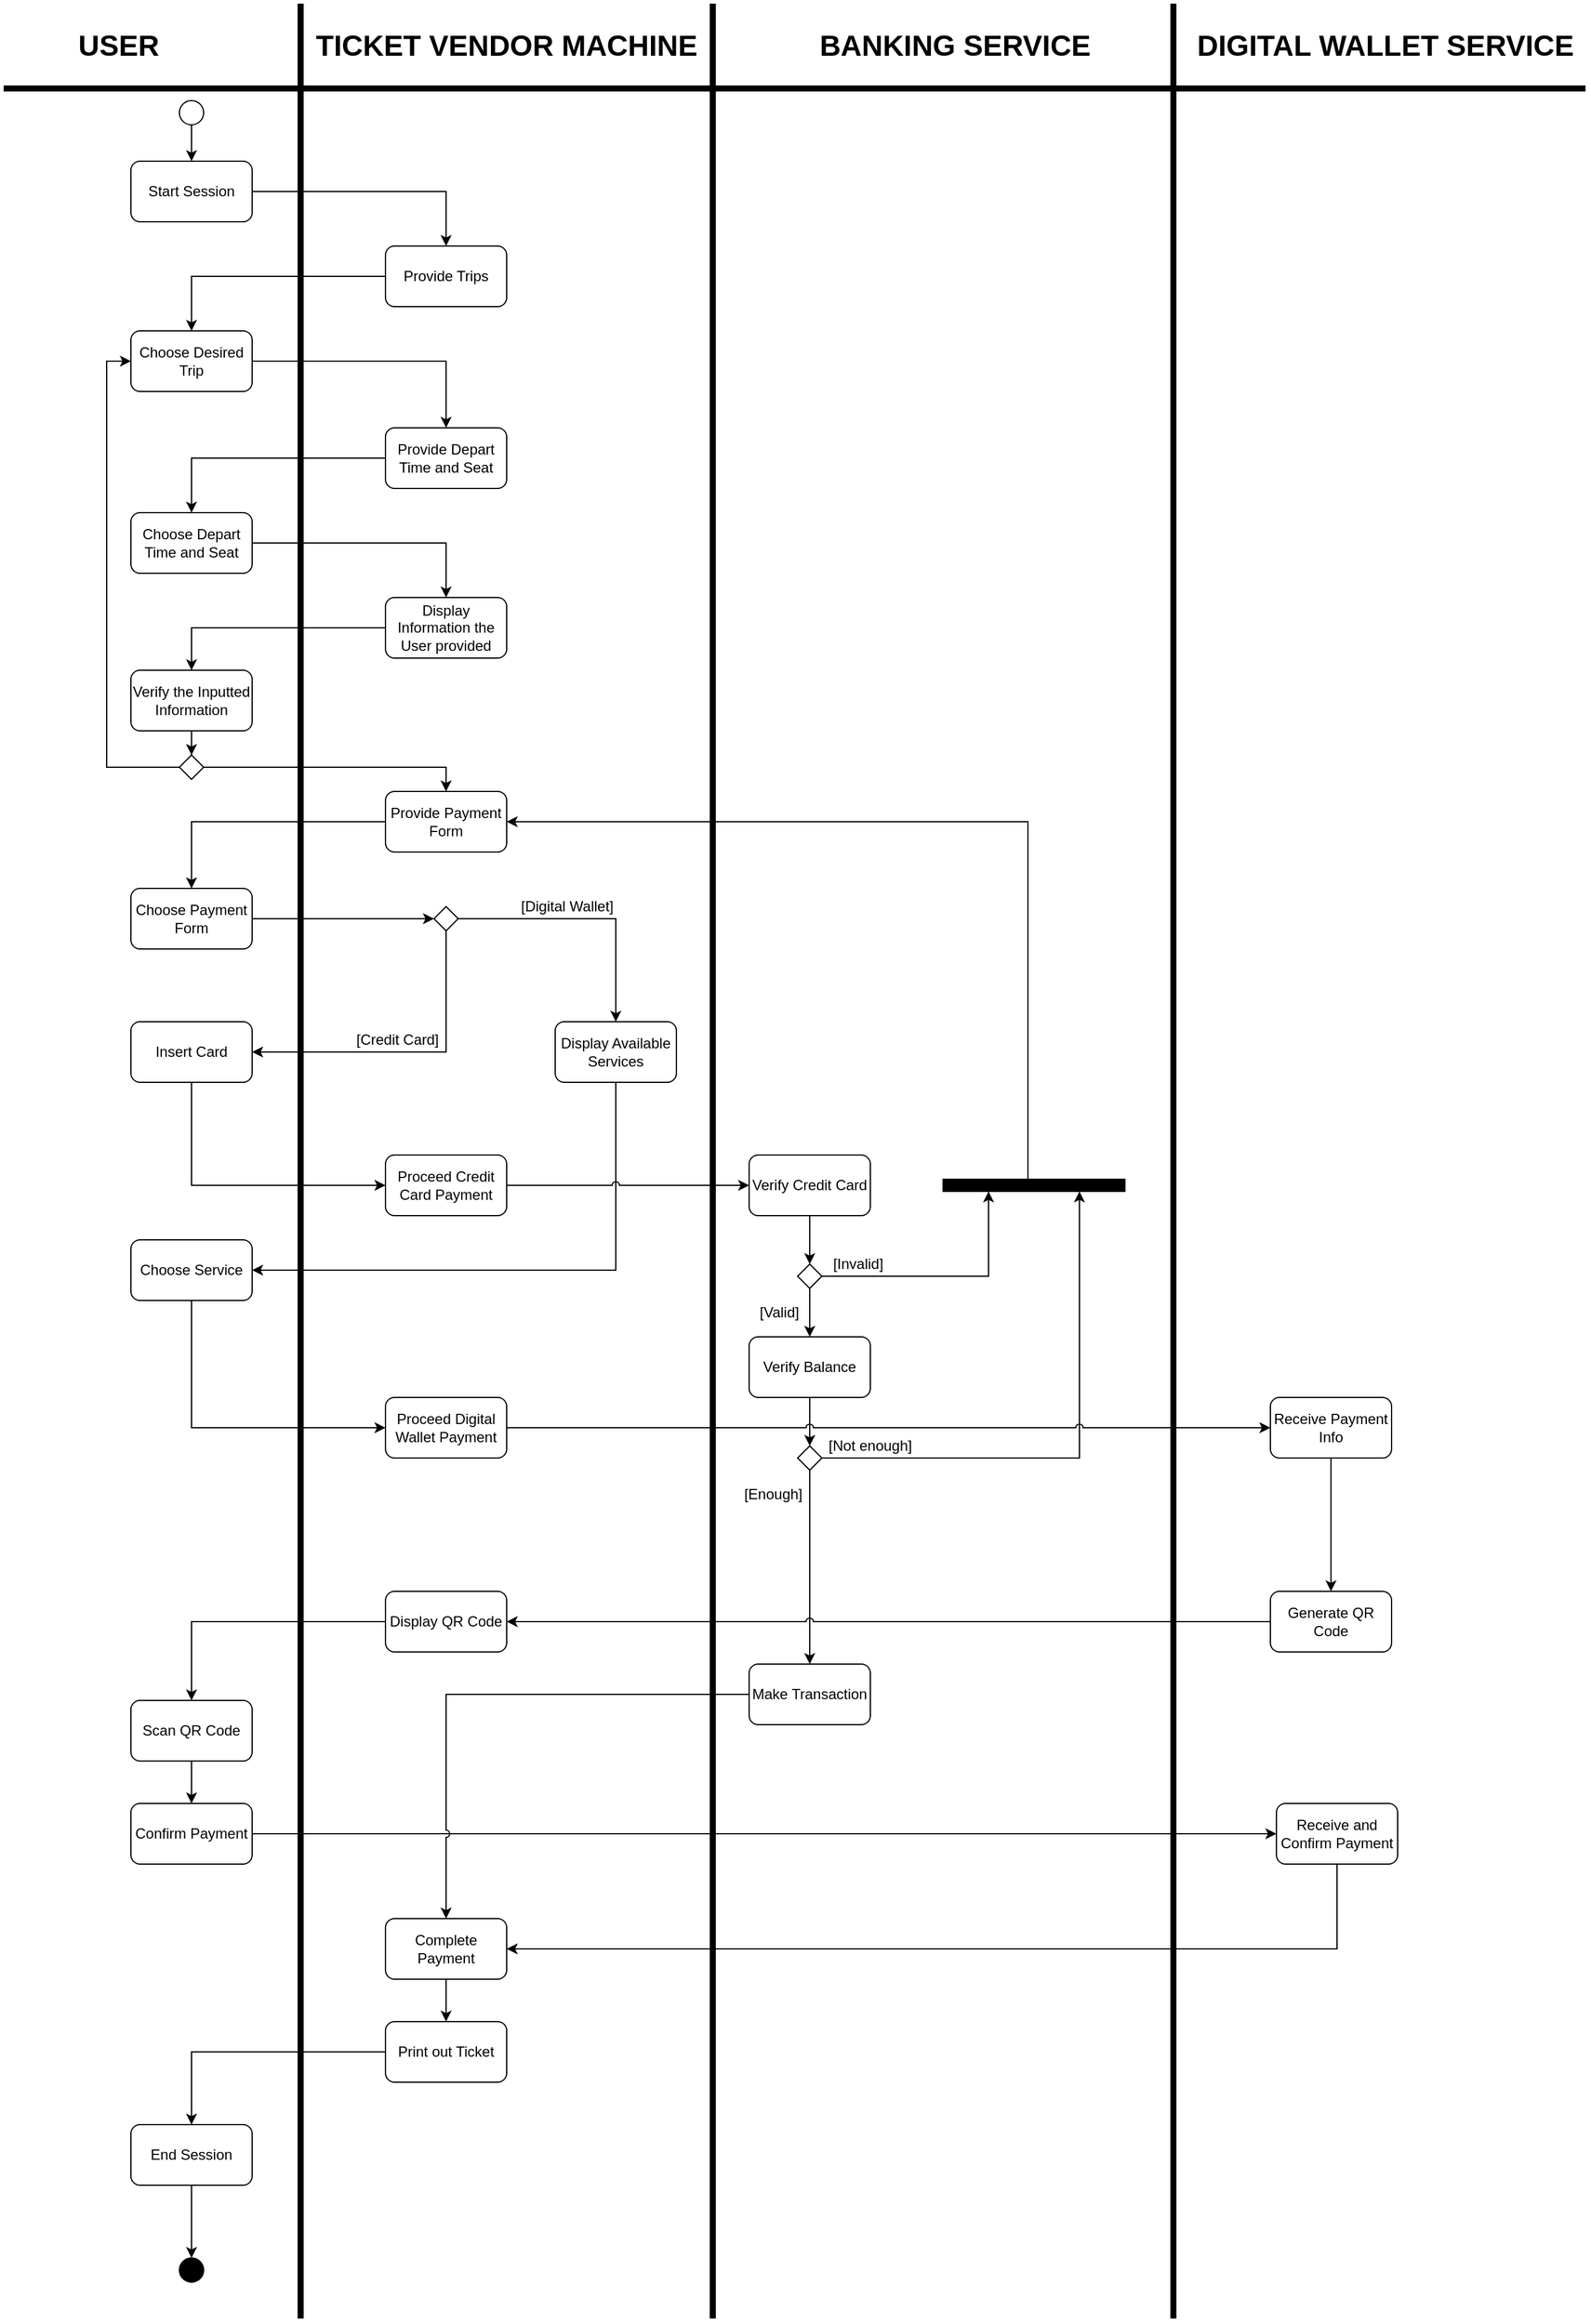 <mxfile version="21.0.8" type="device"><diagram id="rTBENcxUr6Nfqdy3MdSc" name="Page-1"><mxGraphModel dx="4070" dy="2477" grid="1" gridSize="10" guides="1" tooltips="1" connect="1" arrows="1" fold="1" page="1" pageScale="1" pageWidth="850" pageHeight="1100" math="0" shadow="0"><root><mxCell id="0"/><mxCell id="1" parent="0"/><mxCell id="cpvAOHy-dXUabUjwLvKo-13" style="edgeStyle=orthogonalEdgeStyle;rounded=0;orthogonalLoop=1;jettySize=auto;html=1;entryX=0.5;entryY=0;entryDx=0;entryDy=0;" edge="1" parent="1" target="cpvAOHy-dXUabUjwLvKo-2"><mxGeometry relative="1" as="geometry"><mxPoint x="350" y="110" as="sourcePoint"/></mxGeometry></mxCell><mxCell id="cpvAOHy-dXUabUjwLvKo-1" value="" style="ellipse;whiteSpace=wrap;html=1;aspect=fixed;" vertex="1" parent="1"><mxGeometry x="340" y="90" width="20" height="20" as="geometry"/></mxCell><mxCell id="cpvAOHy-dXUabUjwLvKo-4" style="edgeStyle=orthogonalEdgeStyle;rounded=0;orthogonalLoop=1;jettySize=auto;html=1;" edge="1" parent="1" source="cpvAOHy-dXUabUjwLvKo-2" target="cpvAOHy-dXUabUjwLvKo-3"><mxGeometry relative="1" as="geometry"/></mxCell><mxCell id="cpvAOHy-dXUabUjwLvKo-2" value="Start Session" style="rounded=1;whiteSpace=wrap;html=1;" vertex="1" parent="1"><mxGeometry x="300" y="140" width="100" height="50" as="geometry"/></mxCell><mxCell id="cpvAOHy-dXUabUjwLvKo-6" style="edgeStyle=orthogonalEdgeStyle;rounded=0;orthogonalLoop=1;jettySize=auto;html=1;" edge="1" parent="1" source="cpvAOHy-dXUabUjwLvKo-3" target="cpvAOHy-dXUabUjwLvKo-5"><mxGeometry relative="1" as="geometry"/></mxCell><mxCell id="cpvAOHy-dXUabUjwLvKo-3" value="Provide Trips" style="rounded=1;whiteSpace=wrap;html=1;" vertex="1" parent="1"><mxGeometry x="510" y="210" width="100" height="50" as="geometry"/></mxCell><mxCell id="cpvAOHy-dXUabUjwLvKo-8" style="edgeStyle=orthogonalEdgeStyle;rounded=0;orthogonalLoop=1;jettySize=auto;html=1;entryX=0.5;entryY=0;entryDx=0;entryDy=0;" edge="1" parent="1" source="cpvAOHy-dXUabUjwLvKo-5" target="cpvAOHy-dXUabUjwLvKo-7"><mxGeometry relative="1" as="geometry"/></mxCell><mxCell id="cpvAOHy-dXUabUjwLvKo-5" value="Choose Desired Trip" style="rounded=1;whiteSpace=wrap;html=1;" vertex="1" parent="1"><mxGeometry x="300" y="280" width="100" height="50" as="geometry"/></mxCell><mxCell id="cpvAOHy-dXUabUjwLvKo-10" style="edgeStyle=orthogonalEdgeStyle;rounded=0;orthogonalLoop=1;jettySize=auto;html=1;" edge="1" parent="1" source="cpvAOHy-dXUabUjwLvKo-7" target="cpvAOHy-dXUabUjwLvKo-9"><mxGeometry relative="1" as="geometry"/></mxCell><mxCell id="cpvAOHy-dXUabUjwLvKo-7" value="Provide Depart Time and Seat" style="rounded=1;whiteSpace=wrap;html=1;" vertex="1" parent="1"><mxGeometry x="510" y="360" width="100" height="50" as="geometry"/></mxCell><mxCell id="cpvAOHy-dXUabUjwLvKo-12" style="edgeStyle=orthogonalEdgeStyle;rounded=0;orthogonalLoop=1;jettySize=auto;html=1;" edge="1" parent="1" source="cpvAOHy-dXUabUjwLvKo-9" target="cpvAOHy-dXUabUjwLvKo-11"><mxGeometry relative="1" as="geometry"/></mxCell><mxCell id="cpvAOHy-dXUabUjwLvKo-9" value="Choose Depart Time and Seat" style="rounded=1;whiteSpace=wrap;html=1;" vertex="1" parent="1"><mxGeometry x="300" y="430" width="100" height="50" as="geometry"/></mxCell><mxCell id="cpvAOHy-dXUabUjwLvKo-15" style="edgeStyle=orthogonalEdgeStyle;rounded=0;orthogonalLoop=1;jettySize=auto;html=1;" edge="1" parent="1" source="cpvAOHy-dXUabUjwLvKo-11" target="cpvAOHy-dXUabUjwLvKo-14"><mxGeometry relative="1" as="geometry"/></mxCell><mxCell id="cpvAOHy-dXUabUjwLvKo-11" value="Display Information the User provided" style="rounded=1;whiteSpace=wrap;html=1;" vertex="1" parent="1"><mxGeometry x="510" y="500" width="100" height="50" as="geometry"/></mxCell><mxCell id="cpvAOHy-dXUabUjwLvKo-108" style="edgeStyle=orthogonalEdgeStyle;rounded=0;orthogonalLoop=1;jettySize=auto;html=1;entryX=0.5;entryY=0;entryDx=0;entryDy=0;" edge="1" parent="1" source="cpvAOHy-dXUabUjwLvKo-14" target="cpvAOHy-dXUabUjwLvKo-107"><mxGeometry relative="1" as="geometry"/></mxCell><mxCell id="cpvAOHy-dXUabUjwLvKo-14" value="Verify the Inputted Information" style="rounded=1;whiteSpace=wrap;html=1;" vertex="1" parent="1"><mxGeometry x="300" y="560" width="100" height="50" as="geometry"/></mxCell><mxCell id="cpvAOHy-dXUabUjwLvKo-20" style="edgeStyle=orthogonalEdgeStyle;rounded=0;orthogonalLoop=1;jettySize=auto;html=1;entryX=0;entryY=0.5;entryDx=0;entryDy=0;" edge="1" parent="1" source="cpvAOHy-dXUabUjwLvKo-17" target="cpvAOHy-dXUabUjwLvKo-19"><mxGeometry relative="1" as="geometry"/></mxCell><mxCell id="cpvAOHy-dXUabUjwLvKo-17" value="Choose Payment Form" style="rounded=1;whiteSpace=wrap;html=1;" vertex="1" parent="1"><mxGeometry x="300" y="740" width="100" height="50" as="geometry"/></mxCell><mxCell id="cpvAOHy-dXUabUjwLvKo-30" style="edgeStyle=orthogonalEdgeStyle;rounded=0;orthogonalLoop=1;jettySize=auto;html=1;entryX=1;entryY=0.5;entryDx=0;entryDy=0;" edge="1" parent="1" source="cpvAOHy-dXUabUjwLvKo-19" target="cpvAOHy-dXUabUjwLvKo-28"><mxGeometry relative="1" as="geometry"><Array as="points"><mxPoint x="560" y="875"/></Array></mxGeometry></mxCell><mxCell id="cpvAOHy-dXUabUjwLvKo-31" style="edgeStyle=orthogonalEdgeStyle;rounded=0;orthogonalLoop=1;jettySize=auto;html=1;entryX=0.5;entryY=0;entryDx=0;entryDy=0;" edge="1" parent="1" source="cpvAOHy-dXUabUjwLvKo-19" target="cpvAOHy-dXUabUjwLvKo-29"><mxGeometry relative="1" as="geometry"/></mxCell><mxCell id="cpvAOHy-dXUabUjwLvKo-19" value="" style="rhombus;whiteSpace=wrap;html=1;" vertex="1" parent="1"><mxGeometry x="550" y="755" width="20" height="20" as="geometry"/></mxCell><mxCell id="cpvAOHy-dXUabUjwLvKo-37" style="edgeStyle=orthogonalEdgeStyle;rounded=0;orthogonalLoop=1;jettySize=auto;html=1;entryX=0;entryY=0.5;entryDx=0;entryDy=0;" edge="1" parent="1" source="cpvAOHy-dXUabUjwLvKo-28" target="cpvAOHy-dXUabUjwLvKo-36"><mxGeometry relative="1" as="geometry"><Array as="points"><mxPoint x="350" y="985"/></Array></mxGeometry></mxCell><mxCell id="cpvAOHy-dXUabUjwLvKo-28" value="Insert Card" style="rounded=1;whiteSpace=wrap;html=1;" vertex="1" parent="1"><mxGeometry x="300" y="850" width="100" height="50" as="geometry"/></mxCell><mxCell id="cpvAOHy-dXUabUjwLvKo-72" style="edgeStyle=orthogonalEdgeStyle;rounded=0;orthogonalLoop=1;jettySize=auto;html=1;jumpStyle=arc;" edge="1" parent="1" source="cpvAOHy-dXUabUjwLvKo-29" target="cpvAOHy-dXUabUjwLvKo-71"><mxGeometry relative="1" as="geometry"><Array as="points"><mxPoint x="700" y="1055"/></Array></mxGeometry></mxCell><mxCell id="cpvAOHy-dXUabUjwLvKo-29" value="Display Available Services" style="rounded=1;whiteSpace=wrap;html=1;" vertex="1" parent="1"><mxGeometry x="650" y="850" width="100" height="50" as="geometry"/></mxCell><mxCell id="cpvAOHy-dXUabUjwLvKo-32" value="[Credit Card]" style="text;html=1;strokeColor=none;fillColor=none;align=center;verticalAlign=middle;whiteSpace=wrap;rounded=0;" vertex="1" parent="1"><mxGeometry x="480" y="850" width="80" height="30" as="geometry"/></mxCell><mxCell id="cpvAOHy-dXUabUjwLvKo-33" value="[Digital Wallet]" style="text;html=1;strokeColor=none;fillColor=none;align=center;verticalAlign=middle;whiteSpace=wrap;rounded=0;" vertex="1" parent="1"><mxGeometry x="620" y="740" width="80" height="30" as="geometry"/></mxCell><mxCell id="cpvAOHy-dXUabUjwLvKo-42" style="edgeStyle=orthogonalEdgeStyle;rounded=0;orthogonalLoop=1;jettySize=auto;html=1;entryX=0;entryY=0.5;entryDx=0;entryDy=0;jumpStyle=arc;" edge="1" parent="1" source="cpvAOHy-dXUabUjwLvKo-36" target="cpvAOHy-dXUabUjwLvKo-40"><mxGeometry relative="1" as="geometry"/></mxCell><mxCell id="cpvAOHy-dXUabUjwLvKo-36" value="Proceed Credit Card Payment" style="rounded=1;whiteSpace=wrap;html=1;" vertex="1" parent="1"><mxGeometry x="510" y="960" width="100" height="50" as="geometry"/></mxCell><mxCell id="cpvAOHy-dXUabUjwLvKo-46" style="edgeStyle=orthogonalEdgeStyle;rounded=0;orthogonalLoop=1;jettySize=auto;html=1;entryX=0.5;entryY=0;entryDx=0;entryDy=0;" edge="1" parent="1" source="cpvAOHy-dXUabUjwLvKo-40" target="cpvAOHy-dXUabUjwLvKo-45"><mxGeometry relative="1" as="geometry"/></mxCell><mxCell id="cpvAOHy-dXUabUjwLvKo-40" value="Verify Credit Card" style="rounded=1;whiteSpace=wrap;html=1;" vertex="1" parent="1"><mxGeometry x="810" y="960" width="100" height="50" as="geometry"/></mxCell><mxCell id="cpvAOHy-dXUabUjwLvKo-50" style="edgeStyle=orthogonalEdgeStyle;rounded=0;orthogonalLoop=1;jettySize=auto;html=1;entryX=0.5;entryY=0;entryDx=0;entryDy=0;jumpStyle=arc;" edge="1" parent="1" source="cpvAOHy-dXUabUjwLvKo-43" target="cpvAOHy-dXUabUjwLvKo-49"><mxGeometry relative="1" as="geometry"/></mxCell><mxCell id="cpvAOHy-dXUabUjwLvKo-43" value="Verify Balance" style="rounded=1;whiteSpace=wrap;html=1;" vertex="1" parent="1"><mxGeometry x="810" y="1110" width="100" height="50" as="geometry"/></mxCell><mxCell id="cpvAOHy-dXUabUjwLvKo-47" style="edgeStyle=orthogonalEdgeStyle;rounded=0;orthogonalLoop=1;jettySize=auto;html=1;entryX=0.5;entryY=0;entryDx=0;entryDy=0;" edge="1" parent="1" source="cpvAOHy-dXUabUjwLvKo-45" target="cpvAOHy-dXUabUjwLvKo-43"><mxGeometry relative="1" as="geometry"/></mxCell><mxCell id="cpvAOHy-dXUabUjwLvKo-60" style="edgeStyle=orthogonalEdgeStyle;rounded=0;orthogonalLoop=1;jettySize=auto;html=1;entryX=0.25;entryY=1;entryDx=0;entryDy=0;" edge="1" parent="1" source="cpvAOHy-dXUabUjwLvKo-45" target="cpvAOHy-dXUabUjwLvKo-55"><mxGeometry relative="1" as="geometry"/></mxCell><mxCell id="cpvAOHy-dXUabUjwLvKo-45" value="" style="rhombus;whiteSpace=wrap;html=1;" vertex="1" parent="1"><mxGeometry x="850" y="1050" width="20" height="20" as="geometry"/></mxCell><mxCell id="cpvAOHy-dXUabUjwLvKo-59" style="edgeStyle=orthogonalEdgeStyle;rounded=0;orthogonalLoop=1;jettySize=auto;html=1;entryX=0.75;entryY=1;entryDx=0;entryDy=0;" edge="1" parent="1" source="cpvAOHy-dXUabUjwLvKo-49" target="cpvAOHy-dXUabUjwLvKo-55"><mxGeometry relative="1" as="geometry"/></mxCell><mxCell id="cpvAOHy-dXUabUjwLvKo-106" style="edgeStyle=orthogonalEdgeStyle;rounded=0;orthogonalLoop=1;jettySize=auto;html=1;entryX=0.5;entryY=0;entryDx=0;entryDy=0;" edge="1" parent="1" source="cpvAOHy-dXUabUjwLvKo-49" target="cpvAOHy-dXUabUjwLvKo-92"><mxGeometry relative="1" as="geometry"/></mxCell><mxCell id="cpvAOHy-dXUabUjwLvKo-49" value="" style="rhombus;whiteSpace=wrap;html=1;" vertex="1" parent="1"><mxGeometry x="850" y="1200" width="20" height="20" as="geometry"/></mxCell><mxCell id="cpvAOHy-dXUabUjwLvKo-61" style="edgeStyle=orthogonalEdgeStyle;rounded=0;orthogonalLoop=1;jettySize=auto;html=1;entryX=1;entryY=0.5;entryDx=0;entryDy=0;exitX=0.5;exitY=0;exitDx=0;exitDy=0;" edge="1" parent="1" source="cpvAOHy-dXUabUjwLvKo-55" target="cpvAOHy-dXUabUjwLvKo-56"><mxGeometry relative="1" as="geometry"><Array as="points"><mxPoint x="1040" y="980"/><mxPoint x="1040" y="685"/></Array></mxGeometry></mxCell><mxCell id="cpvAOHy-dXUabUjwLvKo-55" value="" style="rounded=0;whiteSpace=wrap;html=1;fillColor=#000000;" vertex="1" parent="1"><mxGeometry x="970" y="980" width="150" height="10" as="geometry"/></mxCell><mxCell id="cpvAOHy-dXUabUjwLvKo-57" style="edgeStyle=orthogonalEdgeStyle;rounded=0;orthogonalLoop=1;jettySize=auto;html=1;" edge="1" parent="1" source="cpvAOHy-dXUabUjwLvKo-56" target="cpvAOHy-dXUabUjwLvKo-17"><mxGeometry relative="1" as="geometry"/></mxCell><mxCell id="cpvAOHy-dXUabUjwLvKo-56" value="Provide Payment Form" style="rounded=1;whiteSpace=wrap;html=1;" vertex="1" parent="1"><mxGeometry x="510" y="660" width="100" height="50" as="geometry"/></mxCell><mxCell id="cpvAOHy-dXUabUjwLvKo-63" value="[Invalid]" style="text;html=1;strokeColor=none;fillColor=none;align=center;verticalAlign=middle;whiteSpace=wrap;rounded=0;" vertex="1" parent="1"><mxGeometry x="870" y="1040" width="60" height="20" as="geometry"/></mxCell><mxCell id="cpvAOHy-dXUabUjwLvKo-64" value="[Valid]" style="text;html=1;strokeColor=none;fillColor=none;align=center;verticalAlign=middle;whiteSpace=wrap;rounded=0;" vertex="1" parent="1"><mxGeometry x="810" y="1080" width="50" height="20" as="geometry"/></mxCell><mxCell id="cpvAOHy-dXUabUjwLvKo-65" value="[Not enough]" style="text;html=1;strokeColor=none;fillColor=none;align=center;verticalAlign=middle;whiteSpace=wrap;rounded=0;" vertex="1" parent="1"><mxGeometry x="870" y="1190" width="80" height="20" as="geometry"/></mxCell><mxCell id="cpvAOHy-dXUabUjwLvKo-66" value="[Enough]" style="text;html=1;strokeColor=none;fillColor=none;align=center;verticalAlign=middle;whiteSpace=wrap;rounded=0;" vertex="1" parent="1"><mxGeometry x="800" y="1230" width="60" height="20" as="geometry"/></mxCell><mxCell id="cpvAOHy-dXUabUjwLvKo-74" style="edgeStyle=orthogonalEdgeStyle;rounded=0;orthogonalLoop=1;jettySize=auto;html=1;entryX=0;entryY=0.5;entryDx=0;entryDy=0;exitX=0.5;exitY=1;exitDx=0;exitDy=0;" edge="1" parent="1" source="cpvAOHy-dXUabUjwLvKo-71" target="cpvAOHy-dXUabUjwLvKo-73"><mxGeometry relative="1" as="geometry"><mxPoint x="350" y="1120" as="sourcePoint"/><Array as="points"><mxPoint x="350" y="1185"/></Array></mxGeometry></mxCell><mxCell id="cpvAOHy-dXUabUjwLvKo-71" value="Choose Service" style="rounded=1;whiteSpace=wrap;html=1;" vertex="1" parent="1"><mxGeometry x="300" y="1030" width="100" height="50" as="geometry"/></mxCell><mxCell id="cpvAOHy-dXUabUjwLvKo-76" style="edgeStyle=orthogonalEdgeStyle;rounded=0;orthogonalLoop=1;jettySize=auto;html=1;jumpStyle=arc;" edge="1" parent="1" source="cpvAOHy-dXUabUjwLvKo-73" target="cpvAOHy-dXUabUjwLvKo-75"><mxGeometry relative="1" as="geometry"/></mxCell><mxCell id="cpvAOHy-dXUabUjwLvKo-73" value="Proceed Digital Wallet Payment" style="rounded=1;whiteSpace=wrap;html=1;" vertex="1" parent="1"><mxGeometry x="510" y="1160" width="100" height="50" as="geometry"/></mxCell><mxCell id="cpvAOHy-dXUabUjwLvKo-78" style="edgeStyle=orthogonalEdgeStyle;rounded=0;orthogonalLoop=1;jettySize=auto;html=1;" edge="1" parent="1" source="cpvAOHy-dXUabUjwLvKo-75" target="cpvAOHy-dXUabUjwLvKo-77"><mxGeometry relative="1" as="geometry"/></mxCell><mxCell id="cpvAOHy-dXUabUjwLvKo-75" value="Receive Payment Info" style="rounded=1;whiteSpace=wrap;html=1;" vertex="1" parent="1"><mxGeometry x="1240" y="1160" width="100" height="50" as="geometry"/></mxCell><mxCell id="cpvAOHy-dXUabUjwLvKo-80" style="edgeStyle=orthogonalEdgeStyle;rounded=0;orthogonalLoop=1;jettySize=auto;html=1;jumpStyle=arc;" edge="1" parent="1" source="cpvAOHy-dXUabUjwLvKo-77" target="cpvAOHy-dXUabUjwLvKo-79"><mxGeometry relative="1" as="geometry"/></mxCell><mxCell id="cpvAOHy-dXUabUjwLvKo-77" value="Generate QR Code" style="rounded=1;whiteSpace=wrap;html=1;" vertex="1" parent="1"><mxGeometry x="1240" y="1320" width="100" height="50" as="geometry"/></mxCell><mxCell id="cpvAOHy-dXUabUjwLvKo-83" style="edgeStyle=orthogonalEdgeStyle;rounded=0;orthogonalLoop=1;jettySize=auto;html=1;" edge="1" parent="1" source="cpvAOHy-dXUabUjwLvKo-79" target="cpvAOHy-dXUabUjwLvKo-82"><mxGeometry relative="1" as="geometry"/></mxCell><mxCell id="cpvAOHy-dXUabUjwLvKo-79" value="Display QR Code" style="rounded=1;whiteSpace=wrap;html=1;" vertex="1" parent="1"><mxGeometry x="510" y="1320" width="100" height="50" as="geometry"/></mxCell><mxCell id="cpvAOHy-dXUabUjwLvKo-85" style="edgeStyle=orthogonalEdgeStyle;rounded=0;orthogonalLoop=1;jettySize=auto;html=1;" edge="1" parent="1" source="cpvAOHy-dXUabUjwLvKo-82" target="cpvAOHy-dXUabUjwLvKo-84"><mxGeometry relative="1" as="geometry"/></mxCell><mxCell id="cpvAOHy-dXUabUjwLvKo-82" value="Scan QR Code" style="rounded=1;whiteSpace=wrap;html=1;" vertex="1" parent="1"><mxGeometry x="300" y="1410" width="100" height="50" as="geometry"/></mxCell><mxCell id="cpvAOHy-dXUabUjwLvKo-87" style="edgeStyle=orthogonalEdgeStyle;rounded=0;orthogonalLoop=1;jettySize=auto;html=1;jumpStyle=arc;" edge="1" parent="1" source="cpvAOHy-dXUabUjwLvKo-84" target="cpvAOHy-dXUabUjwLvKo-86"><mxGeometry relative="1" as="geometry"/></mxCell><mxCell id="cpvAOHy-dXUabUjwLvKo-84" value="Confirm Payment" style="rounded=1;whiteSpace=wrap;html=1;" vertex="1" parent="1"><mxGeometry x="300" y="1495" width="100" height="50" as="geometry"/></mxCell><mxCell id="cpvAOHy-dXUabUjwLvKo-91" style="edgeStyle=orthogonalEdgeStyle;rounded=0;orthogonalLoop=1;jettySize=auto;html=1;entryX=1;entryY=0.5;entryDx=0;entryDy=0;" edge="1" parent="1" source="cpvAOHy-dXUabUjwLvKo-86" target="cpvAOHy-dXUabUjwLvKo-90"><mxGeometry relative="1" as="geometry"><Array as="points"><mxPoint x="1295" y="1615"/></Array></mxGeometry></mxCell><mxCell id="cpvAOHy-dXUabUjwLvKo-86" value="Receive and Confirm Payment" style="rounded=1;whiteSpace=wrap;html=1;" vertex="1" parent="1"><mxGeometry x="1245" y="1495" width="100" height="50" as="geometry"/></mxCell><mxCell id="cpvAOHy-dXUabUjwLvKo-96" style="edgeStyle=orthogonalEdgeStyle;rounded=0;orthogonalLoop=1;jettySize=auto;html=1;" edge="1" parent="1" source="cpvAOHy-dXUabUjwLvKo-90" target="cpvAOHy-dXUabUjwLvKo-95"><mxGeometry relative="1" as="geometry"/></mxCell><mxCell id="cpvAOHy-dXUabUjwLvKo-90" value="Complete Payment" style="rounded=1;whiteSpace=wrap;html=1;" vertex="1" parent="1"><mxGeometry x="510" y="1590" width="100" height="50" as="geometry"/></mxCell><mxCell id="cpvAOHy-dXUabUjwLvKo-94" style="edgeStyle=orthogonalEdgeStyle;rounded=0;orthogonalLoop=1;jettySize=auto;html=1;entryX=0.5;entryY=0;entryDx=0;entryDy=0;jumpStyle=arc;" edge="1" parent="1" source="cpvAOHy-dXUabUjwLvKo-92" target="cpvAOHy-dXUabUjwLvKo-90"><mxGeometry relative="1" as="geometry"/></mxCell><mxCell id="cpvAOHy-dXUabUjwLvKo-92" value="Make Transaction" style="rounded=1;whiteSpace=wrap;html=1;" vertex="1" parent="1"><mxGeometry x="810" y="1380" width="100" height="50" as="geometry"/></mxCell><mxCell id="cpvAOHy-dXUabUjwLvKo-98" style="edgeStyle=orthogonalEdgeStyle;rounded=0;orthogonalLoop=1;jettySize=auto;html=1;" edge="1" parent="1" source="cpvAOHy-dXUabUjwLvKo-95" target="cpvAOHy-dXUabUjwLvKo-97"><mxGeometry relative="1" as="geometry"/></mxCell><mxCell id="cpvAOHy-dXUabUjwLvKo-95" value="Print out Ticket" style="rounded=1;whiteSpace=wrap;html=1;" vertex="1" parent="1"><mxGeometry x="510" y="1675" width="100" height="50" as="geometry"/></mxCell><mxCell id="cpvAOHy-dXUabUjwLvKo-100" style="edgeStyle=orthogonalEdgeStyle;rounded=0;orthogonalLoop=1;jettySize=auto;html=1;entryX=0.5;entryY=0;entryDx=0;entryDy=0;" edge="1" parent="1" source="cpvAOHy-dXUabUjwLvKo-97" target="cpvAOHy-dXUabUjwLvKo-99"><mxGeometry relative="1" as="geometry"/></mxCell><mxCell id="cpvAOHy-dXUabUjwLvKo-97" value="End Session" style="rounded=1;whiteSpace=wrap;html=1;" vertex="1" parent="1"><mxGeometry x="300" y="1760" width="100" height="50" as="geometry"/></mxCell><mxCell id="cpvAOHy-dXUabUjwLvKo-99" value="" style="ellipse;whiteSpace=wrap;html=1;aspect=fixed;fillColor=#000000;" vertex="1" parent="1"><mxGeometry x="340" y="1870" width="20" height="20" as="geometry"/></mxCell><mxCell id="cpvAOHy-dXUabUjwLvKo-101" value="" style="endArrow=none;html=1;rounded=0;strokeWidth=5;" edge="1" parent="1"><mxGeometry width="50" height="50" relative="1" as="geometry"><mxPoint x="195" y="80" as="sourcePoint"/><mxPoint x="1500" y="80" as="targetPoint"/></mxGeometry></mxCell><mxCell id="cpvAOHy-dXUabUjwLvKo-102" value="" style="endArrow=none;html=1;rounded=0;strokeWidth=5;" edge="1" parent="1"><mxGeometry width="50" height="50" relative="1" as="geometry"><mxPoint x="440" y="10" as="sourcePoint"/><mxPoint x="440" y="1920" as="targetPoint"/></mxGeometry></mxCell><mxCell id="cpvAOHy-dXUabUjwLvKo-103" value="" style="endArrow=none;html=1;rounded=0;strokeWidth=5;" edge="1" parent="1"><mxGeometry width="50" height="50" relative="1" as="geometry"><mxPoint x="780" y="10" as="sourcePoint"/><mxPoint x="780" y="1920" as="targetPoint"/></mxGeometry></mxCell><mxCell id="cpvAOHy-dXUabUjwLvKo-105" value="" style="endArrow=none;html=1;rounded=0;strokeWidth=5;" edge="1" parent="1"><mxGeometry width="50" height="50" relative="1" as="geometry"><mxPoint x="1160" y="10" as="sourcePoint"/><mxPoint x="1160" y="1920" as="targetPoint"/></mxGeometry></mxCell><mxCell id="cpvAOHy-dXUabUjwLvKo-109" style="edgeStyle=orthogonalEdgeStyle;rounded=0;orthogonalLoop=1;jettySize=auto;html=1;" edge="1" parent="1" source="cpvAOHy-dXUabUjwLvKo-107" target="cpvAOHy-dXUabUjwLvKo-56"><mxGeometry relative="1" as="geometry"><mxPoint x="560" y="640" as="targetPoint"/></mxGeometry></mxCell><mxCell id="cpvAOHy-dXUabUjwLvKo-111" style="edgeStyle=orthogonalEdgeStyle;rounded=0;orthogonalLoop=1;jettySize=auto;html=1;entryX=0;entryY=0.5;entryDx=0;entryDy=0;" edge="1" parent="1" source="cpvAOHy-dXUabUjwLvKo-107" target="cpvAOHy-dXUabUjwLvKo-5"><mxGeometry relative="1" as="geometry"><Array as="points"><mxPoint x="280" y="640"/><mxPoint x="280" y="305"/></Array></mxGeometry></mxCell><mxCell id="cpvAOHy-dXUabUjwLvKo-107" value="" style="rhombus;whiteSpace=wrap;html=1;" vertex="1" parent="1"><mxGeometry x="340" y="630" width="20" height="20" as="geometry"/></mxCell><mxCell id="cpvAOHy-dXUabUjwLvKo-112" value="&lt;font style=&quot;font-size: 24px;&quot;&gt;&lt;b&gt;USER&lt;/b&gt;&lt;/font&gt;" style="text;html=1;strokeColor=none;fillColor=none;align=center;verticalAlign=middle;whiteSpace=wrap;rounded=0;" vertex="1" parent="1"><mxGeometry x="260" y="30" width="60" height="30" as="geometry"/></mxCell><mxCell id="cpvAOHy-dXUabUjwLvKo-113" value="&lt;font style=&quot;font-size: 24px;&quot;&gt;&lt;b&gt;TICKET VENDOR MACHINE&lt;/b&gt;&lt;/font&gt;" style="text;html=1;strokeColor=none;fillColor=none;align=center;verticalAlign=middle;whiteSpace=wrap;rounded=0;" vertex="1" parent="1"><mxGeometry x="440" y="30" width="340" height="30" as="geometry"/></mxCell><mxCell id="cpvAOHy-dXUabUjwLvKo-114" value="&lt;font style=&quot;font-size: 24px;&quot;&gt;&lt;b&gt;BANKING SERVICE&lt;/b&gt;&lt;/font&gt;" style="text;html=1;strokeColor=none;fillColor=none;align=center;verticalAlign=middle;whiteSpace=wrap;rounded=0;" vertex="1" parent="1"><mxGeometry x="850" y="30" width="260" height="30" as="geometry"/></mxCell><mxCell id="cpvAOHy-dXUabUjwLvKo-116" value="&lt;font style=&quot;font-size: 24px;&quot;&gt;&lt;b&gt;DIGITAL WALLET SERVICE&lt;/b&gt;&lt;/font&gt;" style="text;html=1;strokeColor=none;fillColor=none;align=center;verticalAlign=middle;whiteSpace=wrap;rounded=0;" vertex="1" parent="1"><mxGeometry x="1170" y="30" width="330" height="30" as="geometry"/></mxCell></root></mxGraphModel></diagram></mxfile>